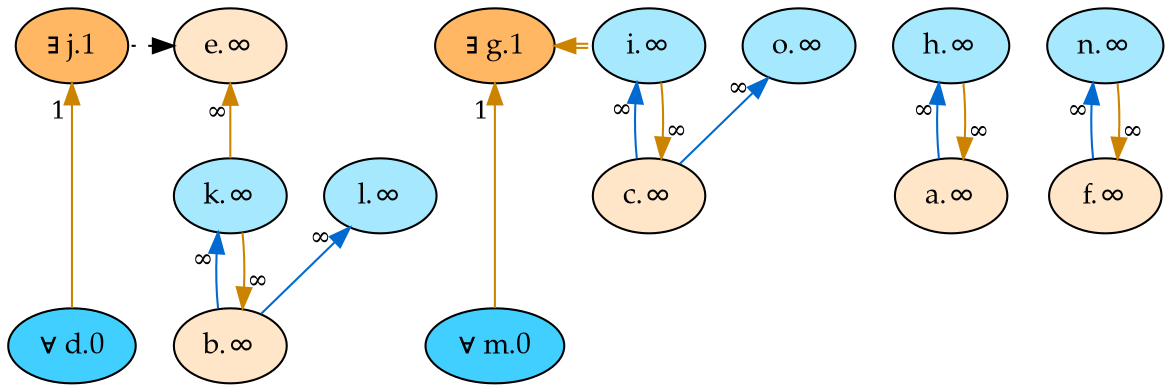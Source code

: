 digraph {
    rankdir="TB"
    node [style=filled fontname="Palatino" fontsize=14]
    node [fillcolor="#40cfff"]
    "d" [label="∀ d.0"]
    "m" [label="∀ m.0"]
    node [fillcolor="#a6e9ff"]
    "h" [label="h.∞"]
    "k" [label="k.∞"]
    "l" [label="l.∞"]
    "i" [label="i.∞"]
    "o" [label="o.∞"]
    "n" [label="n.∞"]
    node [fillcolor="#ffb763"]
    "g" [label="∃ g.1"]
    "j" [label="∃ j.1"]
    node [fillcolor="#ffe6c9"]
    "a" [label="a.∞"]
    "b" [label="b.∞"]
    "c" [label="c.∞"]
    "e" [label="e.∞"]
    "f" [label="f.∞"]
    edge[labeldistance=1.5 fontsize=12]
    edge [color="#006ad1" style="solid" dir="back" taillabel="∞"]
           "h" -> "a" 
           "k" -> "b" 
           "l" -> "b" 
           "i" -> "c" 
           "o" -> "c" 
           "n" -> "f" 
    edge [color="#cc8400" style="solid" dir="back" taillabel="∞"]
           "a" -> "h" 
           "b" -> "k" 
           "c" -> "i" 
           "e" -> "k" 
           "f" -> "n" 
    edge [color="#cc8400" style="solid" dir="back" taillabel="1"]
           "j" -> "d" 
           "g" -> "m" 
    edge [color="black" style="dotted" dir="back" taillabel="" constraint=false]
           "e" -> "j" 
    edge [color="#cc8400:#cc8400" style="dashed" dir="back" taillabel="" constraint=false]
           "g" -> "i" 
    {rank = max d m}
    {rank = min g j}
}
